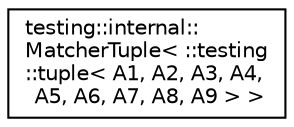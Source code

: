 digraph "Graphical Class Hierarchy"
{
  edge [fontname="Helvetica",fontsize="10",labelfontname="Helvetica",labelfontsize="10"];
  node [fontname="Helvetica",fontsize="10",shape=record];
  rankdir="LR";
  Node1 [label="testing::internal::\lMatcherTuple\< ::testing\l::tuple\< A1, A2, A3, A4,\l A5, A6, A7, A8, A9 \> \>",height=0.2,width=0.4,color="black", fillcolor="white", style="filled",URL="$structtesting_1_1internal_1_1_matcher_tuple_3_01_1_1testing_1_1tuple_3_01_a1_00_01_a2_00_01_a3_05ce0d9708ffc0cc1f9fec180f9f8202e.html"];
}
